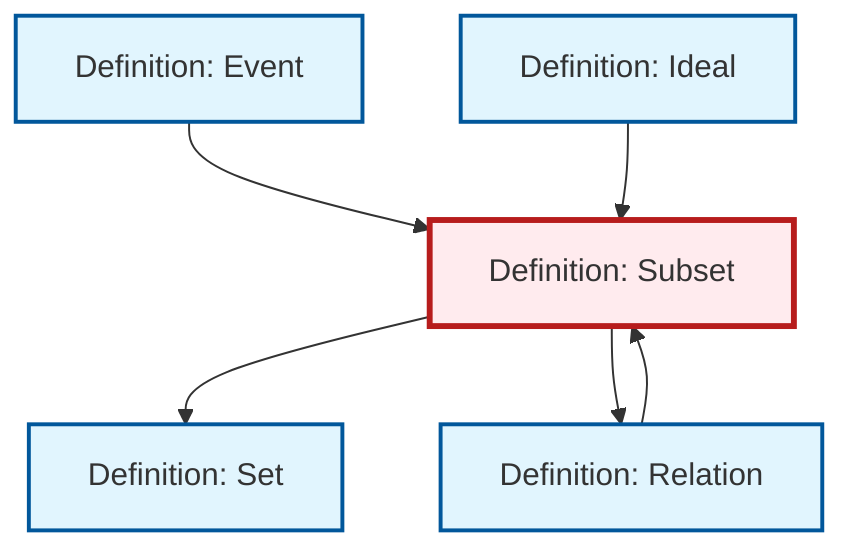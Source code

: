 graph TD
    classDef definition fill:#e1f5fe,stroke:#01579b,stroke-width:2px
    classDef theorem fill:#f3e5f5,stroke:#4a148c,stroke-width:2px
    classDef axiom fill:#fff3e0,stroke:#e65100,stroke-width:2px
    classDef example fill:#e8f5e9,stroke:#1b5e20,stroke-width:2px
    classDef current fill:#ffebee,stroke:#b71c1c,stroke-width:3px
    def-event["Definition: Event"]:::definition
    def-ideal["Definition: Ideal"]:::definition
    def-set["Definition: Set"]:::definition
    def-relation["Definition: Relation"]:::definition
    def-subset["Definition: Subset"]:::definition
    def-event --> def-subset
    def-subset --> def-set
    def-subset --> def-relation
    def-ideal --> def-subset
    def-relation --> def-subset
    class def-subset current